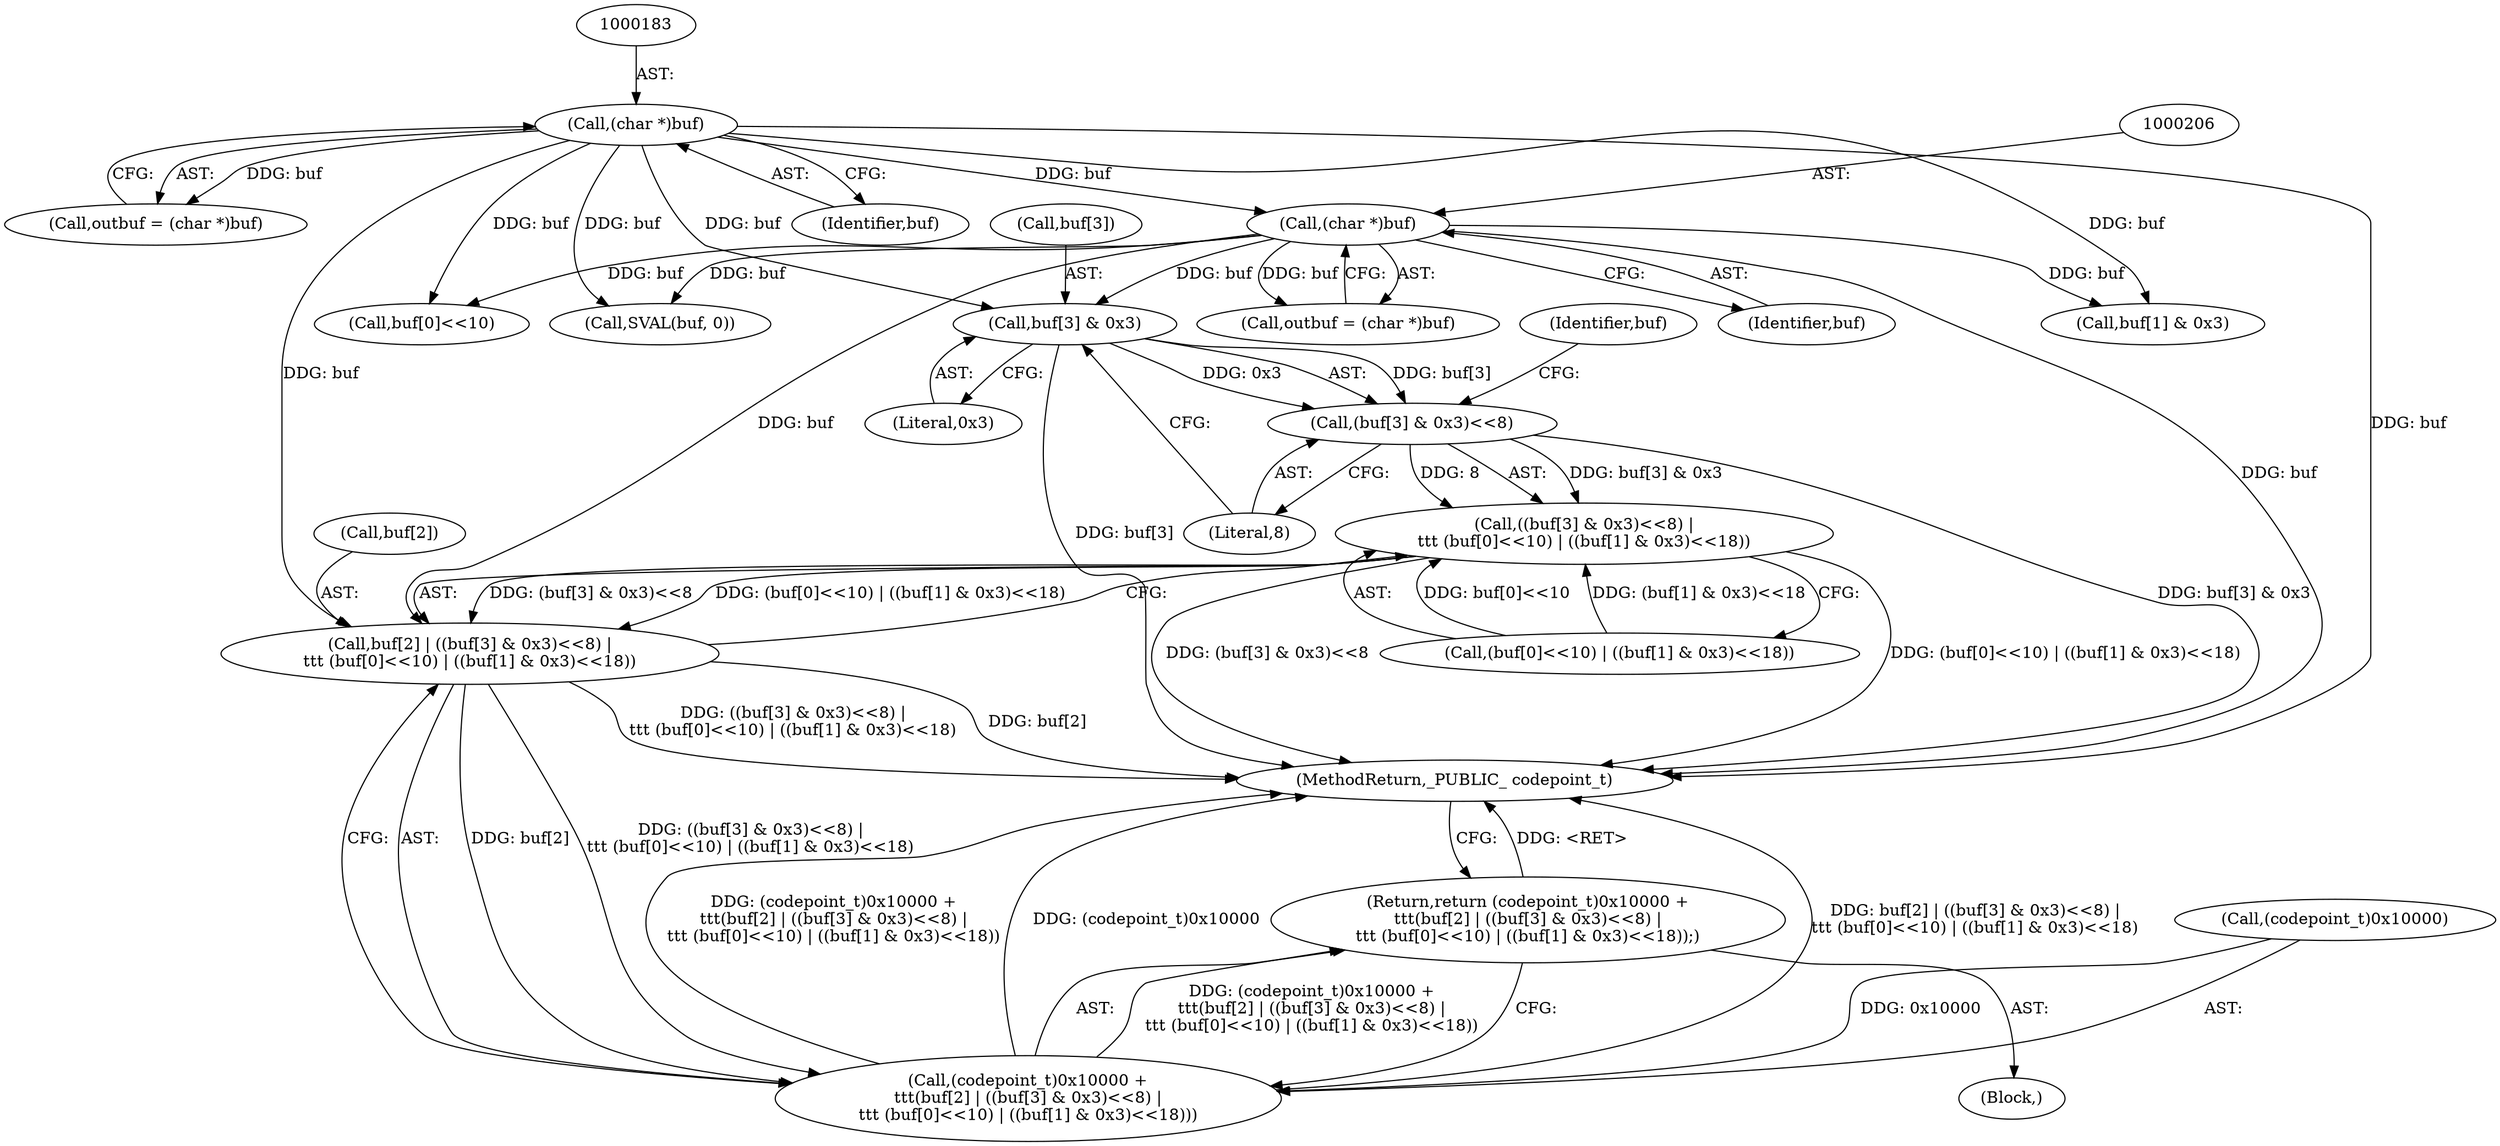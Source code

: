 digraph "0_samba_538d305de91e34a2938f5f219f18bf0e1918763f@array" {
"1000274" [label="(Call,buf[3] & 0x3)"];
"1000182" [label="(Call,(char *)buf)"];
"1000205" [label="(Call,(char *)buf)"];
"1000273" [label="(Call,(buf[3] & 0x3)<<8)"];
"1000272" [label="(Call,((buf[3] & 0x3)<<8) |\n\t\t\t (buf[0]<<10) | ((buf[1] & 0x3)<<18))"];
"1000268" [label="(Call,buf[2] | ((buf[3] & 0x3)<<8) |\n\t\t\t (buf[0]<<10) | ((buf[1] & 0x3)<<18))"];
"1000264" [label="(Call,(codepoint_t)0x10000 +\n\t\t\t(buf[2] | ((buf[3] & 0x3)<<8) |\n\t\t\t (buf[0]<<10) | ((buf[1] & 0x3)<<18)))"];
"1000263" [label="(Return,return (codepoint_t)0x10000 +\n\t\t\t(buf[2] | ((buf[3] & 0x3)<<8) |\n\t\t\t (buf[0]<<10) | ((buf[1] & 0x3)<<18));)"];
"1000275" [label="(Call,buf[3])"];
"1000273" [label="(Call,(buf[3] & 0x3)<<8)"];
"1000203" [label="(Call,outbuf = (char *)buf)"];
"1000180" [label="(Call,outbuf = (char *)buf)"];
"1000262" [label="(Block,)"];
"1000182" [label="(Call,(char *)buf)"];
"1000255" [label="(Call,SVAL(buf, 0))"];
"1000272" [label="(Call,((buf[3] & 0x3)<<8) |\n\t\t\t (buf[0]<<10) | ((buf[1] & 0x3)<<18))"];
"1000279" [label="(Literal,8)"];
"1000269" [label="(Call,buf[2])"];
"1000287" [label="(Call,buf[1] & 0x3)"];
"1000265" [label="(Call,(codepoint_t)0x10000)"];
"1000280" [label="(Call,(buf[0]<<10) | ((buf[1] & 0x3)<<18))"];
"1000207" [label="(Identifier,buf)"];
"1000205" [label="(Call,(char *)buf)"];
"1000281" [label="(Call,buf[0]<<10)"];
"1000295" [label="(MethodReturn,_PUBLIC_ codepoint_t)"];
"1000263" [label="(Return,return (codepoint_t)0x10000 +\n\t\t\t(buf[2] | ((buf[3] & 0x3)<<8) |\n\t\t\t (buf[0]<<10) | ((buf[1] & 0x3)<<18));)"];
"1000184" [label="(Identifier,buf)"];
"1000264" [label="(Call,(codepoint_t)0x10000 +\n\t\t\t(buf[2] | ((buf[3] & 0x3)<<8) |\n\t\t\t (buf[0]<<10) | ((buf[1] & 0x3)<<18)))"];
"1000278" [label="(Literal,0x3)"];
"1000283" [label="(Identifier,buf)"];
"1000268" [label="(Call,buf[2] | ((buf[3] & 0x3)<<8) |\n\t\t\t (buf[0]<<10) | ((buf[1] & 0x3)<<18))"];
"1000274" [label="(Call,buf[3] & 0x3)"];
"1000274" -> "1000273"  [label="AST: "];
"1000274" -> "1000278"  [label="CFG: "];
"1000275" -> "1000274"  [label="AST: "];
"1000278" -> "1000274"  [label="AST: "];
"1000279" -> "1000274"  [label="CFG: "];
"1000274" -> "1000295"  [label="DDG: buf[3]"];
"1000274" -> "1000273"  [label="DDG: buf[3]"];
"1000274" -> "1000273"  [label="DDG: 0x3"];
"1000182" -> "1000274"  [label="DDG: buf"];
"1000205" -> "1000274"  [label="DDG: buf"];
"1000182" -> "1000180"  [label="AST: "];
"1000182" -> "1000184"  [label="CFG: "];
"1000183" -> "1000182"  [label="AST: "];
"1000184" -> "1000182"  [label="AST: "];
"1000180" -> "1000182"  [label="CFG: "];
"1000182" -> "1000295"  [label="DDG: buf"];
"1000182" -> "1000180"  [label="DDG: buf"];
"1000182" -> "1000205"  [label="DDG: buf"];
"1000182" -> "1000255"  [label="DDG: buf"];
"1000182" -> "1000268"  [label="DDG: buf"];
"1000182" -> "1000281"  [label="DDG: buf"];
"1000182" -> "1000287"  [label="DDG: buf"];
"1000205" -> "1000203"  [label="AST: "];
"1000205" -> "1000207"  [label="CFG: "];
"1000206" -> "1000205"  [label="AST: "];
"1000207" -> "1000205"  [label="AST: "];
"1000203" -> "1000205"  [label="CFG: "];
"1000205" -> "1000295"  [label="DDG: buf"];
"1000205" -> "1000203"  [label="DDG: buf"];
"1000205" -> "1000255"  [label="DDG: buf"];
"1000205" -> "1000268"  [label="DDG: buf"];
"1000205" -> "1000281"  [label="DDG: buf"];
"1000205" -> "1000287"  [label="DDG: buf"];
"1000273" -> "1000272"  [label="AST: "];
"1000273" -> "1000279"  [label="CFG: "];
"1000279" -> "1000273"  [label="AST: "];
"1000283" -> "1000273"  [label="CFG: "];
"1000273" -> "1000295"  [label="DDG: buf[3] & 0x3"];
"1000273" -> "1000272"  [label="DDG: buf[3] & 0x3"];
"1000273" -> "1000272"  [label="DDG: 8"];
"1000272" -> "1000268"  [label="AST: "];
"1000272" -> "1000280"  [label="CFG: "];
"1000280" -> "1000272"  [label="AST: "];
"1000268" -> "1000272"  [label="CFG: "];
"1000272" -> "1000295"  [label="DDG: (buf[3] & 0x3)<<8"];
"1000272" -> "1000295"  [label="DDG: (buf[0]<<10) | ((buf[1] & 0x3)<<18)"];
"1000272" -> "1000268"  [label="DDG: (buf[3] & 0x3)<<8"];
"1000272" -> "1000268"  [label="DDG: (buf[0]<<10) | ((buf[1] & 0x3)<<18)"];
"1000280" -> "1000272"  [label="DDG: buf[0]<<10"];
"1000280" -> "1000272"  [label="DDG: (buf[1] & 0x3)<<18"];
"1000268" -> "1000264"  [label="AST: "];
"1000269" -> "1000268"  [label="AST: "];
"1000264" -> "1000268"  [label="CFG: "];
"1000268" -> "1000295"  [label="DDG: buf[2]"];
"1000268" -> "1000295"  [label="DDG: ((buf[3] & 0x3)<<8) |\n\t\t\t (buf[0]<<10) | ((buf[1] & 0x3)<<18)"];
"1000268" -> "1000264"  [label="DDG: buf[2]"];
"1000268" -> "1000264"  [label="DDG: ((buf[3] & 0x3)<<8) |\n\t\t\t (buf[0]<<10) | ((buf[1] & 0x3)<<18)"];
"1000264" -> "1000263"  [label="AST: "];
"1000265" -> "1000264"  [label="AST: "];
"1000263" -> "1000264"  [label="CFG: "];
"1000264" -> "1000295"  [label="DDG: (codepoint_t)0x10000"];
"1000264" -> "1000295"  [label="DDG: buf[2] | ((buf[3] & 0x3)<<8) |\n\t\t\t (buf[0]<<10) | ((buf[1] & 0x3)<<18)"];
"1000264" -> "1000295"  [label="DDG: (codepoint_t)0x10000 +\n\t\t\t(buf[2] | ((buf[3] & 0x3)<<8) |\n\t\t\t (buf[0]<<10) | ((buf[1] & 0x3)<<18))"];
"1000264" -> "1000263"  [label="DDG: (codepoint_t)0x10000 +\n\t\t\t(buf[2] | ((buf[3] & 0x3)<<8) |\n\t\t\t (buf[0]<<10) | ((buf[1] & 0x3)<<18))"];
"1000265" -> "1000264"  [label="DDG: 0x10000"];
"1000263" -> "1000262"  [label="AST: "];
"1000295" -> "1000263"  [label="CFG: "];
"1000263" -> "1000295"  [label="DDG: <RET>"];
}
